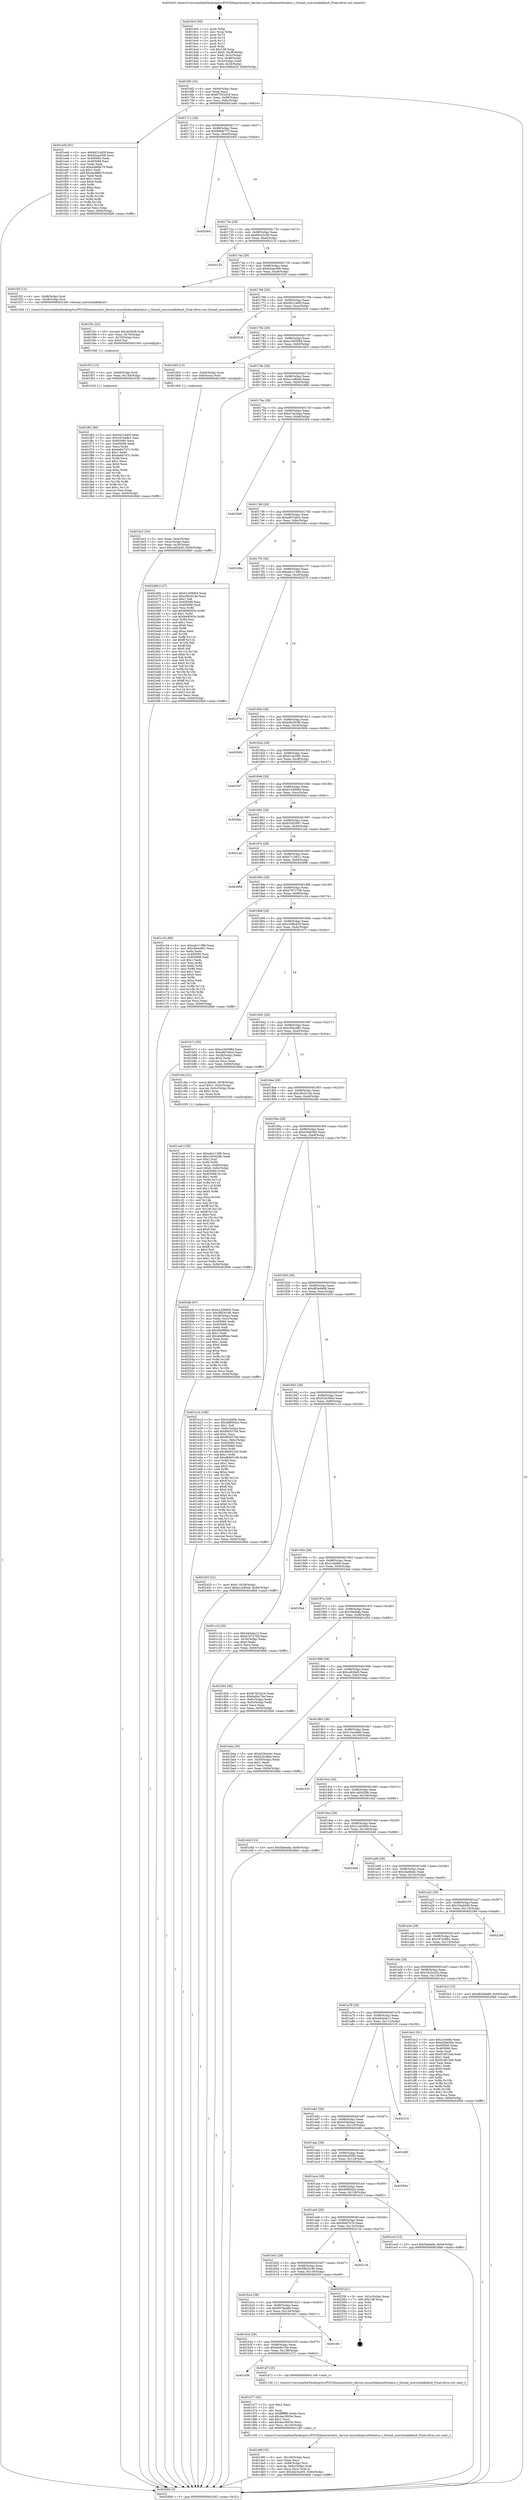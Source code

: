 digraph "0x4016c0" {
  label = "0x4016c0 (/mnt/c/Users/mathe/Desktop/tcc/POCII/binaries/extr_darwin-xnuosfmkarm64status.c_thread_userstackdefault_Final-ollvm.out::main(0))"
  labelloc = "t"
  node[shape=record]

  Entry [label="",width=0.3,height=0.3,shape=circle,fillcolor=black,style=filled]
  "0x4016f2" [label="{
     0x4016f2 [32]\l
     | [instrs]\l
     &nbsp;&nbsp;0x4016f2 \<+6\>: mov -0x94(%rbp),%eax\l
     &nbsp;&nbsp;0x4016f8 \<+2\>: mov %eax,%ecx\l
     &nbsp;&nbsp;0x4016fa \<+6\>: sub $0x87052d18,%ecx\l
     &nbsp;&nbsp;0x401700 \<+6\>: mov %eax,-0x98(%rbp)\l
     &nbsp;&nbsp;0x401706 \<+6\>: mov %ecx,-0x9c(%rbp)\l
     &nbsp;&nbsp;0x40170c \<+6\>: je 0000000000401ed4 \<main+0x814\>\l
  }"]
  "0x401ed4" [label="{
     0x401ed4 [91]\l
     | [instrs]\l
     &nbsp;&nbsp;0x401ed4 \<+5\>: mov $0x9421dd5f,%eax\l
     &nbsp;&nbsp;0x401ed9 \<+5\>: mov $0x92aac006,%ecx\l
     &nbsp;&nbsp;0x401ede \<+7\>: mov 0x405060,%edx\l
     &nbsp;&nbsp;0x401ee5 \<+7\>: mov 0x405068,%esi\l
     &nbsp;&nbsp;0x401eec \<+2\>: mov %edx,%edi\l
     &nbsp;&nbsp;0x401eee \<+6\>: sub $0xdcd88b79,%edi\l
     &nbsp;&nbsp;0x401ef4 \<+3\>: sub $0x1,%edi\l
     &nbsp;&nbsp;0x401ef7 \<+6\>: add $0xdcd88b79,%edi\l
     &nbsp;&nbsp;0x401efd \<+3\>: imul %edi,%edx\l
     &nbsp;&nbsp;0x401f00 \<+3\>: and $0x1,%edx\l
     &nbsp;&nbsp;0x401f03 \<+3\>: cmp $0x0,%edx\l
     &nbsp;&nbsp;0x401f06 \<+4\>: sete %r8b\l
     &nbsp;&nbsp;0x401f0a \<+3\>: cmp $0xa,%esi\l
     &nbsp;&nbsp;0x401f0d \<+4\>: setl %r9b\l
     &nbsp;&nbsp;0x401f11 \<+3\>: mov %r8b,%r10b\l
     &nbsp;&nbsp;0x401f14 \<+3\>: and %r9b,%r10b\l
     &nbsp;&nbsp;0x401f17 \<+3\>: xor %r9b,%r8b\l
     &nbsp;&nbsp;0x401f1a \<+3\>: or %r8b,%r10b\l
     &nbsp;&nbsp;0x401f1d \<+4\>: test $0x1,%r10b\l
     &nbsp;&nbsp;0x401f21 \<+3\>: cmovne %ecx,%eax\l
     &nbsp;&nbsp;0x401f24 \<+6\>: mov %eax,-0x94(%rbp)\l
     &nbsp;&nbsp;0x401f2a \<+5\>: jmp 00000000004026b6 \<main+0xff6\>\l
  }"]
  "0x401712" [label="{
     0x401712 [28]\l
     | [instrs]\l
     &nbsp;&nbsp;0x401712 \<+5\>: jmp 0000000000401717 \<main+0x57\>\l
     &nbsp;&nbsp;0x401717 \<+6\>: mov -0x98(%rbp),%eax\l
     &nbsp;&nbsp;0x40171d \<+5\>: sub $0x8d6fe773,%eax\l
     &nbsp;&nbsp;0x401722 \<+6\>: mov %eax,-0xa0(%rbp)\l
     &nbsp;&nbsp;0x401728 \<+6\>: je 0000000000402064 \<main+0x9a4\>\l
  }"]
  Exit [label="",width=0.3,height=0.3,shape=circle,fillcolor=black,style=filled,peripheries=2]
  "0x402064" [label="{
     0x402064\l
  }", style=dashed]
  "0x40172e" [label="{
     0x40172e [28]\l
     | [instrs]\l
     &nbsp;&nbsp;0x40172e \<+5\>: jmp 0000000000401733 \<main+0x73\>\l
     &nbsp;&nbsp;0x401733 \<+6\>: mov -0x98(%rbp),%eax\l
     &nbsp;&nbsp;0x401739 \<+5\>: sub $0x90ce3c5b,%eax\l
     &nbsp;&nbsp;0x40173e \<+6\>: mov %eax,-0xa4(%rbp)\l
     &nbsp;&nbsp;0x401744 \<+6\>: je 0000000000402125 \<main+0xa65\>\l
  }"]
  "0x401f62" [label="{
     0x401f62 [96]\l
     | [instrs]\l
     &nbsp;&nbsp;0x401f62 \<+5\>: mov $0x9421dd5f,%eax\l
     &nbsp;&nbsp;0x401f67 \<+5\>: mov $0x347a48b1,%esi\l
     &nbsp;&nbsp;0x401f6c \<+7\>: mov 0x405060,%ecx\l
     &nbsp;&nbsp;0x401f73 \<+7\>: mov 0x405068,%edx\l
     &nbsp;&nbsp;0x401f7a \<+3\>: mov %ecx,%r8d\l
     &nbsp;&nbsp;0x401f7d \<+7\>: sub $0xde6b7d7c,%r8d\l
     &nbsp;&nbsp;0x401f84 \<+4\>: sub $0x1,%r8d\l
     &nbsp;&nbsp;0x401f88 \<+7\>: add $0xde6b7d7c,%r8d\l
     &nbsp;&nbsp;0x401f8f \<+4\>: imul %r8d,%ecx\l
     &nbsp;&nbsp;0x401f93 \<+3\>: and $0x1,%ecx\l
     &nbsp;&nbsp;0x401f96 \<+3\>: cmp $0x0,%ecx\l
     &nbsp;&nbsp;0x401f99 \<+4\>: sete %r9b\l
     &nbsp;&nbsp;0x401f9d \<+3\>: cmp $0xa,%edx\l
     &nbsp;&nbsp;0x401fa0 \<+4\>: setl %r10b\l
     &nbsp;&nbsp;0x401fa4 \<+3\>: mov %r9b,%r11b\l
     &nbsp;&nbsp;0x401fa7 \<+3\>: and %r10b,%r11b\l
     &nbsp;&nbsp;0x401faa \<+3\>: xor %r10b,%r9b\l
     &nbsp;&nbsp;0x401fad \<+3\>: or %r9b,%r11b\l
     &nbsp;&nbsp;0x401fb0 \<+4\>: test $0x1,%r11b\l
     &nbsp;&nbsp;0x401fb4 \<+3\>: cmovne %esi,%eax\l
     &nbsp;&nbsp;0x401fb7 \<+6\>: mov %eax,-0x94(%rbp)\l
     &nbsp;&nbsp;0x401fbd \<+5\>: jmp 00000000004026b6 \<main+0xff6\>\l
  }"]
  "0x402125" [label="{
     0x402125\l
  }", style=dashed]
  "0x40174a" [label="{
     0x40174a [28]\l
     | [instrs]\l
     &nbsp;&nbsp;0x40174a \<+5\>: jmp 000000000040174f \<main+0x8f\>\l
     &nbsp;&nbsp;0x40174f \<+6\>: mov -0x98(%rbp),%eax\l
     &nbsp;&nbsp;0x401755 \<+5\>: sub $0x92aac006,%eax\l
     &nbsp;&nbsp;0x40175a \<+6\>: mov %eax,-0xa8(%rbp)\l
     &nbsp;&nbsp;0x401760 \<+6\>: je 0000000000401f2f \<main+0x86f\>\l
  }"]
  "0x401f53" [label="{
     0x401f53 [15]\l
     | [instrs]\l
     &nbsp;&nbsp;0x401f53 \<+4\>: mov -0x68(%rbp),%rdi\l
     &nbsp;&nbsp;0x401f57 \<+6\>: mov %eax,-0x144(%rbp)\l
     &nbsp;&nbsp;0x401f5d \<+5\>: call 0000000000401030 \<free@plt\>\l
     | [calls]\l
     &nbsp;&nbsp;0x401030 \{1\} (unknown)\l
  }"]
  "0x401f2f" [label="{
     0x401f2f [13]\l
     | [instrs]\l
     &nbsp;&nbsp;0x401f2f \<+4\>: mov -0x68(%rbp),%rdi\l
     &nbsp;&nbsp;0x401f33 \<+4\>: mov -0x58(%rbp),%rsi\l
     &nbsp;&nbsp;0x401f37 \<+5\>: call 00000000004015e0 \<thread_userstackdefault\>\l
     | [calls]\l
     &nbsp;&nbsp;0x4015e0 \{1\} (/mnt/c/Users/mathe/Desktop/tcc/POCII/binaries/extr_darwin-xnuosfmkarm64status.c_thread_userstackdefault_Final-ollvm.out::thread_userstackdefault)\l
  }"]
  "0x401766" [label="{
     0x401766 [28]\l
     | [instrs]\l
     &nbsp;&nbsp;0x401766 \<+5\>: jmp 000000000040176b \<main+0xab\>\l
     &nbsp;&nbsp;0x40176b \<+6\>: mov -0x98(%rbp),%eax\l
     &nbsp;&nbsp;0x401771 \<+5\>: sub $0x9421dd5f,%eax\l
     &nbsp;&nbsp;0x401776 \<+6\>: mov %eax,-0xac(%rbp)\l
     &nbsp;&nbsp;0x40177c \<+6\>: je 00000000004025c9 \<main+0xf09\>\l
  }"]
  "0x401f3c" [label="{
     0x401f3c [23]\l
     | [instrs]\l
     &nbsp;&nbsp;0x401f3c \<+10\>: movabs $0x4030d6,%rdi\l
     &nbsp;&nbsp;0x401f46 \<+3\>: mov %eax,-0x70(%rbp)\l
     &nbsp;&nbsp;0x401f49 \<+3\>: mov -0x70(%rbp),%esi\l
     &nbsp;&nbsp;0x401f4c \<+2\>: mov $0x0,%al\l
     &nbsp;&nbsp;0x401f4e \<+5\>: call 0000000000401040 \<printf@plt\>\l
     | [calls]\l
     &nbsp;&nbsp;0x401040 \{1\} (unknown)\l
  }"]
  "0x4025c9" [label="{
     0x4025c9\l
  }", style=dashed]
  "0x401782" [label="{
     0x401782 [28]\l
     | [instrs]\l
     &nbsp;&nbsp;0x401782 \<+5\>: jmp 0000000000401787 \<main+0xc7\>\l
     &nbsp;&nbsp;0x401787 \<+6\>: mov -0x98(%rbp),%eax\l
     &nbsp;&nbsp;0x40178d \<+5\>: sub $0xa1b6598d,%eax\l
     &nbsp;&nbsp;0x401792 \<+6\>: mov %eax,-0xb0(%rbp)\l
     &nbsp;&nbsp;0x401798 \<+6\>: je 0000000000401bb5 \<main+0x4f5\>\l
  }"]
  "0x401d9f" [label="{
     0x401d9f [35]\l
     | [instrs]\l
     &nbsp;&nbsp;0x401d9f \<+6\>: mov -0x140(%rbp),%ecx\l
     &nbsp;&nbsp;0x401da5 \<+3\>: imul %eax,%ecx\l
     &nbsp;&nbsp;0x401da8 \<+4\>: mov -0x68(%rbp),%rsi\l
     &nbsp;&nbsp;0x401dac \<+4\>: movslq -0x6c(%rbp),%rdi\l
     &nbsp;&nbsp;0x401db0 \<+3\>: mov %ecx,(%rsi,%rdi,4)\l
     &nbsp;&nbsp;0x401db3 \<+10\>: movl $0x3d23e293,-0x94(%rbp)\l
     &nbsp;&nbsp;0x401dbd \<+5\>: jmp 00000000004026b6 \<main+0xff6\>\l
  }"]
  "0x401bb5" [label="{
     0x401bb5 [13]\l
     | [instrs]\l
     &nbsp;&nbsp;0x401bb5 \<+4\>: mov -0x48(%rbp),%rax\l
     &nbsp;&nbsp;0x401bb9 \<+4\>: mov 0x8(%rax),%rdi\l
     &nbsp;&nbsp;0x401bbd \<+5\>: call 0000000000401060 \<atoi@plt\>\l
     | [calls]\l
     &nbsp;&nbsp;0x401060 \{1\} (unknown)\l
  }"]
  "0x40179e" [label="{
     0x40179e [28]\l
     | [instrs]\l
     &nbsp;&nbsp;0x40179e \<+5\>: jmp 00000000004017a3 \<main+0xe3\>\l
     &nbsp;&nbsp;0x4017a3 \<+6\>: mov -0x98(%rbp),%eax\l
     &nbsp;&nbsp;0x4017a9 \<+5\>: sub $0xa1ce80a0,%eax\l
     &nbsp;&nbsp;0x4017ae \<+6\>: mov %eax,-0xb4(%rbp)\l
     &nbsp;&nbsp;0x4017b4 \<+6\>: je 000000000040246b \<main+0xdab\>\l
  }"]
  "0x401d77" [label="{
     0x401d77 [40]\l
     | [instrs]\l
     &nbsp;&nbsp;0x401d77 \<+5\>: mov $0x2,%ecx\l
     &nbsp;&nbsp;0x401d7c \<+1\>: cltd\l
     &nbsp;&nbsp;0x401d7d \<+2\>: idiv %ecx\l
     &nbsp;&nbsp;0x401d7f \<+6\>: imul $0xfffffffe,%edx,%ecx\l
     &nbsp;&nbsp;0x401d85 \<+6\>: sub $0x4ac3603e,%ecx\l
     &nbsp;&nbsp;0x401d8b \<+3\>: add $0x1,%ecx\l
     &nbsp;&nbsp;0x401d8e \<+6\>: add $0x4ac3603e,%ecx\l
     &nbsp;&nbsp;0x401d94 \<+6\>: mov %ecx,-0x140(%rbp)\l
     &nbsp;&nbsp;0x401d9a \<+5\>: call 0000000000401160 \<next_i\>\l
     | [calls]\l
     &nbsp;&nbsp;0x401160 \{1\} (/mnt/c/Users/mathe/Desktop/tcc/POCII/binaries/extr_darwin-xnuosfmkarm64status.c_thread_userstackdefault_Final-ollvm.out::next_i)\l
  }"]
  "0x40246b" [label="{
     0x40246b [147]\l
     | [instrs]\l
     &nbsp;&nbsp;0x40246b \<+5\>: mov $0xb1439d04,%eax\l
     &nbsp;&nbsp;0x402470 \<+5\>: mov $0xc9b241de,%ecx\l
     &nbsp;&nbsp;0x402475 \<+2\>: mov $0x1,%dl\l
     &nbsp;&nbsp;0x402477 \<+7\>: mov 0x405060,%esi\l
     &nbsp;&nbsp;0x40247e \<+7\>: mov 0x405068,%edi\l
     &nbsp;&nbsp;0x402485 \<+3\>: mov %esi,%r8d\l
     &nbsp;&nbsp;0x402488 \<+7\>: add $0xfe68563e,%r8d\l
     &nbsp;&nbsp;0x40248f \<+4\>: sub $0x1,%r8d\l
     &nbsp;&nbsp;0x402493 \<+7\>: sub $0xfe68563e,%r8d\l
     &nbsp;&nbsp;0x40249a \<+4\>: imul %r8d,%esi\l
     &nbsp;&nbsp;0x40249e \<+3\>: and $0x1,%esi\l
     &nbsp;&nbsp;0x4024a1 \<+3\>: cmp $0x0,%esi\l
     &nbsp;&nbsp;0x4024a4 \<+4\>: sete %r9b\l
     &nbsp;&nbsp;0x4024a8 \<+3\>: cmp $0xa,%edi\l
     &nbsp;&nbsp;0x4024ab \<+4\>: setl %r10b\l
     &nbsp;&nbsp;0x4024af \<+3\>: mov %r9b,%r11b\l
     &nbsp;&nbsp;0x4024b2 \<+4\>: xor $0xff,%r11b\l
     &nbsp;&nbsp;0x4024b6 \<+3\>: mov %r10b,%bl\l
     &nbsp;&nbsp;0x4024b9 \<+3\>: xor $0xff,%bl\l
     &nbsp;&nbsp;0x4024bc \<+3\>: xor $0x0,%dl\l
     &nbsp;&nbsp;0x4024bf \<+3\>: mov %r11b,%r14b\l
     &nbsp;&nbsp;0x4024c2 \<+4\>: and $0x0,%r14b\l
     &nbsp;&nbsp;0x4024c6 \<+3\>: and %dl,%r9b\l
     &nbsp;&nbsp;0x4024c9 \<+3\>: mov %bl,%r15b\l
     &nbsp;&nbsp;0x4024cc \<+4\>: and $0x0,%r15b\l
     &nbsp;&nbsp;0x4024d0 \<+3\>: and %dl,%r10b\l
     &nbsp;&nbsp;0x4024d3 \<+3\>: or %r9b,%r14b\l
     &nbsp;&nbsp;0x4024d6 \<+3\>: or %r10b,%r15b\l
     &nbsp;&nbsp;0x4024d9 \<+3\>: xor %r15b,%r14b\l
     &nbsp;&nbsp;0x4024dc \<+3\>: or %bl,%r11b\l
     &nbsp;&nbsp;0x4024df \<+4\>: xor $0xff,%r11b\l
     &nbsp;&nbsp;0x4024e3 \<+3\>: or $0x0,%dl\l
     &nbsp;&nbsp;0x4024e6 \<+3\>: and %dl,%r11b\l
     &nbsp;&nbsp;0x4024e9 \<+3\>: or %r11b,%r14b\l
     &nbsp;&nbsp;0x4024ec \<+4\>: test $0x1,%r14b\l
     &nbsp;&nbsp;0x4024f0 \<+3\>: cmovne %ecx,%eax\l
     &nbsp;&nbsp;0x4024f3 \<+6\>: mov %eax,-0x94(%rbp)\l
     &nbsp;&nbsp;0x4024f9 \<+5\>: jmp 00000000004026b6 \<main+0xff6\>\l
  }"]
  "0x4017ba" [label="{
     0x4017ba [28]\l
     | [instrs]\l
     &nbsp;&nbsp;0x4017ba \<+5\>: jmp 00000000004017bf \<main+0xff\>\l
     &nbsp;&nbsp;0x4017bf \<+6\>: mov -0x98(%rbp),%eax\l
     &nbsp;&nbsp;0x4017c5 \<+5\>: sub $0xa7cb34ae,%eax\l
     &nbsp;&nbsp;0x4017ca \<+6\>: mov %eax,-0xb8(%rbp)\l
     &nbsp;&nbsp;0x4017d0 \<+6\>: je 00000000004023b8 \<main+0xcf8\>\l
  }"]
  "0x401b56" [label="{
     0x401b56\l
  }", style=dashed]
  "0x4023b8" [label="{
     0x4023b8\l
  }", style=dashed]
  "0x4017d6" [label="{
     0x4017d6 [28]\l
     | [instrs]\l
     &nbsp;&nbsp;0x4017d6 \<+5\>: jmp 00000000004017db \<main+0x11b\>\l
     &nbsp;&nbsp;0x4017db \<+6\>: mov -0x98(%rbp),%eax\l
     &nbsp;&nbsp;0x4017e1 \<+5\>: sub $0xa8d7ddc4,%eax\l
     &nbsp;&nbsp;0x4017e6 \<+6\>: mov %eax,-0xbc(%rbp)\l
     &nbsp;&nbsp;0x4017ec \<+6\>: je 0000000000401b9a \<main+0x4da\>\l
  }"]
  "0x401d72" [label="{
     0x401d72 [5]\l
     | [instrs]\l
     &nbsp;&nbsp;0x401d72 \<+5\>: call 0000000000401160 \<next_i\>\l
     | [calls]\l
     &nbsp;&nbsp;0x401160 \{1\} (/mnt/c/Users/mathe/Desktop/tcc/POCII/binaries/extr_darwin-xnuosfmkarm64status.c_thread_userstackdefault_Final-ollvm.out::next_i)\l
  }"]
  "0x401b9a" [label="{
     0x401b9a\l
  }", style=dashed]
  "0x4017f2" [label="{
     0x4017f2 [28]\l
     | [instrs]\l
     &nbsp;&nbsp;0x4017f2 \<+5\>: jmp 00000000004017f7 \<main+0x137\>\l
     &nbsp;&nbsp;0x4017f7 \<+6\>: mov -0x98(%rbp),%eax\l
     &nbsp;&nbsp;0x4017fd \<+5\>: sub $0xadc11386,%eax\l
     &nbsp;&nbsp;0x401802 \<+6\>: mov %eax,-0xc0(%rbp)\l
     &nbsp;&nbsp;0x401808 \<+6\>: je 0000000000402574 \<main+0xeb4\>\l
  }"]
  "0x401b3a" [label="{
     0x401b3a [28]\l
     | [instrs]\l
     &nbsp;&nbsp;0x401b3a \<+5\>: jmp 0000000000401b3f \<main+0x47f\>\l
     &nbsp;&nbsp;0x401b3f \<+6\>: mov -0x98(%rbp),%eax\l
     &nbsp;&nbsp;0x401b45 \<+5\>: sub $0x6a0bc7de,%eax\l
     &nbsp;&nbsp;0x401b4a \<+6\>: mov %eax,-0x138(%rbp)\l
     &nbsp;&nbsp;0x401b50 \<+6\>: je 0000000000401d72 \<main+0x6b2\>\l
  }"]
  "0x402574" [label="{
     0x402574\l
  }", style=dashed]
  "0x40180e" [label="{
     0x40180e [28]\l
     | [instrs]\l
     &nbsp;&nbsp;0x40180e \<+5\>: jmp 0000000000401813 \<main+0x153\>\l
     &nbsp;&nbsp;0x401813 \<+6\>: mov -0x98(%rbp),%eax\l
     &nbsp;&nbsp;0x401819 \<+5\>: sub $0xb0b283f9,%eax\l
     &nbsp;&nbsp;0x40181e \<+6\>: mov %eax,-0xc4(%rbp)\l
     &nbsp;&nbsp;0x401824 \<+6\>: je 000000000040260b \<main+0xf4b\>\l
  }"]
  "0x401fd1" [label="{
     0x401fd1\l
  }", style=dashed]
  "0x40260b" [label="{
     0x40260b\l
  }", style=dashed]
  "0x40182a" [label="{
     0x40182a [28]\l
     | [instrs]\l
     &nbsp;&nbsp;0x40182a \<+5\>: jmp 000000000040182f \<main+0x16f\>\l
     &nbsp;&nbsp;0x40182f \<+6\>: mov -0x98(%rbp),%eax\l
     &nbsp;&nbsp;0x401835 \<+5\>: sub $0xb13e59fc,%eax\l
     &nbsp;&nbsp;0x40183a \<+6\>: mov %eax,-0xc8(%rbp)\l
     &nbsp;&nbsp;0x401840 \<+6\>: je 0000000000402307 \<main+0xc47\>\l
  }"]
  "0x401b1e" [label="{
     0x401b1e [28]\l
     | [instrs]\l
     &nbsp;&nbsp;0x401b1e \<+5\>: jmp 0000000000401b23 \<main+0x463\>\l
     &nbsp;&nbsp;0x401b23 \<+6\>: mov -0x98(%rbp),%eax\l
     &nbsp;&nbsp;0x401b29 \<+5\>: sub $0x6976ea86,%eax\l
     &nbsp;&nbsp;0x401b2e \<+6\>: mov %eax,-0x134(%rbp)\l
     &nbsp;&nbsp;0x401b34 \<+6\>: je 0000000000401fd1 \<main+0x911\>\l
  }"]
  "0x402307" [label="{
     0x402307\l
  }", style=dashed]
  "0x401846" [label="{
     0x401846 [28]\l
     | [instrs]\l
     &nbsp;&nbsp;0x401846 \<+5\>: jmp 000000000040184b \<main+0x18b\>\l
     &nbsp;&nbsp;0x40184b \<+6\>: mov -0x98(%rbp),%eax\l
     &nbsp;&nbsp;0x401851 \<+5\>: sub $0xb1439d04,%eax\l
     &nbsp;&nbsp;0x401856 \<+6\>: mov %eax,-0xcc(%rbp)\l
     &nbsp;&nbsp;0x40185c \<+6\>: je 00000000004026ac \<main+0xfec\>\l
  }"]
  "0x40255f" [label="{
     0x40255f [21]\l
     | [instrs]\l
     &nbsp;&nbsp;0x40255f \<+3\>: mov -0x2c(%rbp),%eax\l
     &nbsp;&nbsp;0x402562 \<+7\>: add $0x138,%rsp\l
     &nbsp;&nbsp;0x402569 \<+1\>: pop %rbx\l
     &nbsp;&nbsp;0x40256a \<+2\>: pop %r12\l
     &nbsp;&nbsp;0x40256c \<+2\>: pop %r13\l
     &nbsp;&nbsp;0x40256e \<+2\>: pop %r14\l
     &nbsp;&nbsp;0x402570 \<+2\>: pop %r15\l
     &nbsp;&nbsp;0x402572 \<+1\>: pop %rbp\l
     &nbsp;&nbsp;0x402573 \<+1\>: ret\l
  }"]
  "0x4026ac" [label="{
     0x4026ac\l
  }", style=dashed]
  "0x401862" [label="{
     0x401862 [28]\l
     | [instrs]\l
     &nbsp;&nbsp;0x401862 \<+5\>: jmp 0000000000401867 \<main+0x1a7\>\l
     &nbsp;&nbsp;0x401867 \<+6\>: mov -0x98(%rbp),%eax\l
     &nbsp;&nbsp;0x40186d \<+5\>: sub $0xb3582997,%eax\l
     &nbsp;&nbsp;0x401872 \<+6\>: mov %eax,-0xd0(%rbp)\l
     &nbsp;&nbsp;0x401878 \<+6\>: je 00000000004021ab \<main+0xaeb\>\l
  }"]
  "0x401b02" [label="{
     0x401b02 [28]\l
     | [instrs]\l
     &nbsp;&nbsp;0x401b02 \<+5\>: jmp 0000000000401b07 \<main+0x447\>\l
     &nbsp;&nbsp;0x401b07 \<+6\>: mov -0x98(%rbp),%eax\l
     &nbsp;&nbsp;0x401b0d \<+5\>: sub $0x5f826196,%eax\l
     &nbsp;&nbsp;0x401b12 \<+6\>: mov %eax,-0x130(%rbp)\l
     &nbsp;&nbsp;0x401b18 \<+6\>: je 000000000040255f \<main+0xe9f\>\l
  }"]
  "0x4021ab" [label="{
     0x4021ab\l
  }", style=dashed]
  "0x40187e" [label="{
     0x40187e [28]\l
     | [instrs]\l
     &nbsp;&nbsp;0x40187e \<+5\>: jmp 0000000000401883 \<main+0x1c3\>\l
     &nbsp;&nbsp;0x401883 \<+6\>: mov -0x98(%rbp),%eax\l
     &nbsp;&nbsp;0x401889 \<+5\>: sub $0xb711bb21,%eax\l
     &nbsp;&nbsp;0x40188e \<+6\>: mov %eax,-0xd4(%rbp)\l
     &nbsp;&nbsp;0x401894 \<+6\>: je 0000000000402698 \<main+0xfd8\>\l
  }"]
  "0x402134" [label="{
     0x402134\l
  }", style=dashed]
  "0x402698" [label="{
     0x402698\l
  }", style=dashed]
  "0x40189a" [label="{
     0x40189a [28]\l
     | [instrs]\l
     &nbsp;&nbsp;0x40189a \<+5\>: jmp 000000000040189f \<main+0x1df\>\l
     &nbsp;&nbsp;0x40189f \<+6\>: mov -0x98(%rbp),%eax\l
     &nbsp;&nbsp;0x4018a5 \<+5\>: sub $0xb7672708,%eax\l
     &nbsp;&nbsp;0x4018aa \<+6\>: mov %eax,-0xd8(%rbp)\l
     &nbsp;&nbsp;0x4018b0 \<+6\>: je 0000000000401c34 \<main+0x574\>\l
  }"]
  "0x401ae6" [label="{
     0x401ae6 [28]\l
     | [instrs]\l
     &nbsp;&nbsp;0x401ae6 \<+5\>: jmp 0000000000401aeb \<main+0x42b\>\l
     &nbsp;&nbsp;0x401aeb \<+6\>: mov -0x98(%rbp),%eax\l
     &nbsp;&nbsp;0x401af1 \<+5\>: sub $0x5b8f7e7b,%eax\l
     &nbsp;&nbsp;0x401af6 \<+6\>: mov %eax,-0x12c(%rbp)\l
     &nbsp;&nbsp;0x401afc \<+6\>: je 0000000000402134 \<main+0xa74\>\l
  }"]
  "0x401c34" [label="{
     0x401c34 [86]\l
     | [instrs]\l
     &nbsp;&nbsp;0x401c34 \<+5\>: mov $0xadc11386,%eax\l
     &nbsp;&nbsp;0x401c39 \<+5\>: mov $0xc60ec681,%ecx\l
     &nbsp;&nbsp;0x401c3e \<+2\>: xor %edx,%edx\l
     &nbsp;&nbsp;0x401c40 \<+7\>: mov 0x405060,%esi\l
     &nbsp;&nbsp;0x401c47 \<+7\>: mov 0x405068,%edi\l
     &nbsp;&nbsp;0x401c4e \<+3\>: sub $0x1,%edx\l
     &nbsp;&nbsp;0x401c51 \<+3\>: mov %esi,%r8d\l
     &nbsp;&nbsp;0x401c54 \<+3\>: add %edx,%r8d\l
     &nbsp;&nbsp;0x401c57 \<+4\>: imul %r8d,%esi\l
     &nbsp;&nbsp;0x401c5b \<+3\>: and $0x1,%esi\l
     &nbsp;&nbsp;0x401c5e \<+3\>: cmp $0x0,%esi\l
     &nbsp;&nbsp;0x401c61 \<+4\>: sete %r9b\l
     &nbsp;&nbsp;0x401c65 \<+3\>: cmp $0xa,%edi\l
     &nbsp;&nbsp;0x401c68 \<+4\>: setl %r10b\l
     &nbsp;&nbsp;0x401c6c \<+3\>: mov %r9b,%r11b\l
     &nbsp;&nbsp;0x401c6f \<+3\>: and %r10b,%r11b\l
     &nbsp;&nbsp;0x401c72 \<+3\>: xor %r10b,%r9b\l
     &nbsp;&nbsp;0x401c75 \<+3\>: or %r9b,%r11b\l
     &nbsp;&nbsp;0x401c78 \<+4\>: test $0x1,%r11b\l
     &nbsp;&nbsp;0x401c7c \<+3\>: cmovne %ecx,%eax\l
     &nbsp;&nbsp;0x401c7f \<+6\>: mov %eax,-0x94(%rbp)\l
     &nbsp;&nbsp;0x401c85 \<+5\>: jmp 00000000004026b6 \<main+0xff6\>\l
  }"]
  "0x4018b6" [label="{
     0x4018b6 [28]\l
     | [instrs]\l
     &nbsp;&nbsp;0x4018b6 \<+5\>: jmp 00000000004018bb \<main+0x1fb\>\l
     &nbsp;&nbsp;0x4018bb \<+6\>: mov -0x98(%rbp),%eax\l
     &nbsp;&nbsp;0x4018c1 \<+5\>: sub $0xc3d8b429,%eax\l
     &nbsp;&nbsp;0x4018c6 \<+6\>: mov %eax,-0xdc(%rbp)\l
     &nbsp;&nbsp;0x4018cc \<+6\>: je 0000000000401b7c \<main+0x4bc\>\l
  }"]
  "0x401ec5" [label="{
     0x401ec5 [15]\l
     | [instrs]\l
     &nbsp;&nbsp;0x401ec5 \<+10\>: movl $0x5be4afa,-0x94(%rbp)\l
     &nbsp;&nbsp;0x401ecf \<+5\>: jmp 00000000004026b6 \<main+0xff6\>\l
  }"]
  "0x401b7c" [label="{
     0x401b7c [30]\l
     | [instrs]\l
     &nbsp;&nbsp;0x401b7c \<+5\>: mov $0xa1b6598d,%eax\l
     &nbsp;&nbsp;0x401b81 \<+5\>: mov $0xa8d7ddc4,%ecx\l
     &nbsp;&nbsp;0x401b86 \<+3\>: mov -0x34(%rbp),%edx\l
     &nbsp;&nbsp;0x401b89 \<+3\>: cmp $0x2,%edx\l
     &nbsp;&nbsp;0x401b8c \<+3\>: cmovne %ecx,%eax\l
     &nbsp;&nbsp;0x401b8f \<+6\>: mov %eax,-0x94(%rbp)\l
     &nbsp;&nbsp;0x401b95 \<+5\>: jmp 00000000004026b6 \<main+0xff6\>\l
  }"]
  "0x4018d2" [label="{
     0x4018d2 [28]\l
     | [instrs]\l
     &nbsp;&nbsp;0x4018d2 \<+5\>: jmp 00000000004018d7 \<main+0x217\>\l
     &nbsp;&nbsp;0x4018d7 \<+6\>: mov -0x98(%rbp),%eax\l
     &nbsp;&nbsp;0x4018dd \<+5\>: sub $0xc60ec681,%eax\l
     &nbsp;&nbsp;0x4018e2 \<+6\>: mov %eax,-0xe0(%rbp)\l
     &nbsp;&nbsp;0x4018e8 \<+6\>: je 0000000000401c8a \<main+0x5ca\>\l
  }"]
  "0x4026b6" [label="{
     0x4026b6 [5]\l
     | [instrs]\l
     &nbsp;&nbsp;0x4026b6 \<+5\>: jmp 00000000004016f2 \<main+0x32\>\l
  }"]
  "0x4016c0" [label="{
     0x4016c0 [50]\l
     | [instrs]\l
     &nbsp;&nbsp;0x4016c0 \<+1\>: push %rbp\l
     &nbsp;&nbsp;0x4016c1 \<+3\>: mov %rsp,%rbp\l
     &nbsp;&nbsp;0x4016c4 \<+2\>: push %r15\l
     &nbsp;&nbsp;0x4016c6 \<+2\>: push %r14\l
     &nbsp;&nbsp;0x4016c8 \<+2\>: push %r13\l
     &nbsp;&nbsp;0x4016ca \<+2\>: push %r12\l
     &nbsp;&nbsp;0x4016cc \<+1\>: push %rbx\l
     &nbsp;&nbsp;0x4016cd \<+7\>: sub $0x138,%rsp\l
     &nbsp;&nbsp;0x4016d4 \<+7\>: movl $0x0,-0x38(%rbp)\l
     &nbsp;&nbsp;0x4016db \<+3\>: mov %edi,-0x3c(%rbp)\l
     &nbsp;&nbsp;0x4016de \<+4\>: mov %rsi,-0x48(%rbp)\l
     &nbsp;&nbsp;0x4016e2 \<+3\>: mov -0x3c(%rbp),%edi\l
     &nbsp;&nbsp;0x4016e5 \<+3\>: mov %edi,-0x34(%rbp)\l
     &nbsp;&nbsp;0x4016e8 \<+10\>: movl $0xc3d8b429,-0x94(%rbp)\l
  }"]
  "0x401bc2" [label="{
     0x401bc2 [24]\l
     | [instrs]\l
     &nbsp;&nbsp;0x401bc2 \<+3\>: mov %eax,-0x4c(%rbp)\l
     &nbsp;&nbsp;0x401bc5 \<+3\>: mov -0x4c(%rbp),%eax\l
     &nbsp;&nbsp;0x401bc8 \<+3\>: mov %eax,-0x30(%rbp)\l
     &nbsp;&nbsp;0x401bcb \<+10\>: movl $0xca92bd5,-0x94(%rbp)\l
     &nbsp;&nbsp;0x401bd5 \<+5\>: jmp 00000000004026b6 \<main+0xff6\>\l
  }"]
  "0x401aca" [label="{
     0x401aca [28]\l
     | [instrs]\l
     &nbsp;&nbsp;0x401aca \<+5\>: jmp 0000000000401acf \<main+0x40f\>\l
     &nbsp;&nbsp;0x401acf \<+6\>: mov -0x98(%rbp),%eax\l
     &nbsp;&nbsp;0x401ad5 \<+5\>: sub $0x4df0642e,%eax\l
     &nbsp;&nbsp;0x401ada \<+6\>: mov %eax,-0x128(%rbp)\l
     &nbsp;&nbsp;0x401ae0 \<+6\>: je 0000000000401ec5 \<main+0x805\>\l
  }"]
  "0x401c8a" [label="{
     0x401c8a [31]\l
     | [instrs]\l
     &nbsp;&nbsp;0x401c8a \<+8\>: movq $0x64,-0x58(%rbp)\l
     &nbsp;&nbsp;0x401c92 \<+7\>: movl $0x1,-0x5c(%rbp)\l
     &nbsp;&nbsp;0x401c99 \<+4\>: movslq -0x5c(%rbp),%rax\l
     &nbsp;&nbsp;0x401c9d \<+4\>: shl $0x2,%rax\l
     &nbsp;&nbsp;0x401ca1 \<+3\>: mov %rax,%rdi\l
     &nbsp;&nbsp;0x401ca4 \<+5\>: call 0000000000401050 \<malloc@plt\>\l
     | [calls]\l
     &nbsp;&nbsp;0x401050 \{1\} (unknown)\l
  }"]
  "0x4018ee" [label="{
     0x4018ee [28]\l
     | [instrs]\l
     &nbsp;&nbsp;0x4018ee \<+5\>: jmp 00000000004018f3 \<main+0x233\>\l
     &nbsp;&nbsp;0x4018f3 \<+6\>: mov -0x98(%rbp),%eax\l
     &nbsp;&nbsp;0x4018f9 \<+5\>: sub $0xc9b241de,%eax\l
     &nbsp;&nbsp;0x4018fe \<+6\>: mov %eax,-0xe4(%rbp)\l
     &nbsp;&nbsp;0x401904 \<+6\>: je 00000000004024fe \<main+0xe3e\>\l
  }"]
  "0x40264a" [label="{
     0x40264a\l
  }", style=dashed]
  "0x4024fe" [label="{
     0x4024fe [97]\l
     | [instrs]\l
     &nbsp;&nbsp;0x4024fe \<+5\>: mov $0xb1439d04,%eax\l
     &nbsp;&nbsp;0x402503 \<+5\>: mov $0x5f826196,%ecx\l
     &nbsp;&nbsp;0x402508 \<+3\>: mov -0x38(%rbp),%edx\l
     &nbsp;&nbsp;0x40250b \<+3\>: mov %edx,-0x2c(%rbp)\l
     &nbsp;&nbsp;0x40250e \<+7\>: mov 0x405060,%edx\l
     &nbsp;&nbsp;0x402515 \<+7\>: mov 0x405068,%esi\l
     &nbsp;&nbsp;0x40251c \<+2\>: mov %edx,%edi\l
     &nbsp;&nbsp;0x40251e \<+6\>: sub $0x46a9fbbe,%edi\l
     &nbsp;&nbsp;0x402524 \<+3\>: sub $0x1,%edi\l
     &nbsp;&nbsp;0x402527 \<+6\>: add $0x46a9fbbe,%edi\l
     &nbsp;&nbsp;0x40252d \<+3\>: imul %edi,%edx\l
     &nbsp;&nbsp;0x402530 \<+3\>: and $0x1,%edx\l
     &nbsp;&nbsp;0x402533 \<+3\>: cmp $0x0,%edx\l
     &nbsp;&nbsp;0x402536 \<+4\>: sete %r8b\l
     &nbsp;&nbsp;0x40253a \<+3\>: cmp $0xa,%esi\l
     &nbsp;&nbsp;0x40253d \<+4\>: setl %r9b\l
     &nbsp;&nbsp;0x402541 \<+3\>: mov %r8b,%r10b\l
     &nbsp;&nbsp;0x402544 \<+3\>: and %r9b,%r10b\l
     &nbsp;&nbsp;0x402547 \<+3\>: xor %r9b,%r8b\l
     &nbsp;&nbsp;0x40254a \<+3\>: or %r8b,%r10b\l
     &nbsp;&nbsp;0x40254d \<+4\>: test $0x1,%r10b\l
     &nbsp;&nbsp;0x402551 \<+3\>: cmovne %ecx,%eax\l
     &nbsp;&nbsp;0x402554 \<+6\>: mov %eax,-0x94(%rbp)\l
     &nbsp;&nbsp;0x40255a \<+5\>: jmp 00000000004026b6 \<main+0xff6\>\l
  }"]
  "0x40190a" [label="{
     0x40190a [28]\l
     | [instrs]\l
     &nbsp;&nbsp;0x40190a \<+5\>: jmp 000000000040190f \<main+0x24f\>\l
     &nbsp;&nbsp;0x40190f \<+6\>: mov -0x98(%rbp),%eax\l
     &nbsp;&nbsp;0x401915 \<+5\>: sub $0xd2fa63bb,%eax\l
     &nbsp;&nbsp;0x40191a \<+6\>: mov %eax,-0xe8(%rbp)\l
     &nbsp;&nbsp;0x401920 \<+6\>: je 0000000000401e1d \<main+0x75d\>\l
  }"]
  "0x401aae" [label="{
     0x401aae [28]\l
     | [instrs]\l
     &nbsp;&nbsp;0x401aae \<+5\>: jmp 0000000000401ab3 \<main+0x3f3\>\l
     &nbsp;&nbsp;0x401ab3 \<+6\>: mov -0x98(%rbp),%eax\l
     &nbsp;&nbsp;0x401ab9 \<+5\>: sub $0x46a2f30b,%eax\l
     &nbsp;&nbsp;0x401abe \<+6\>: mov %eax,-0x124(%rbp)\l
     &nbsp;&nbsp;0x401ac4 \<+6\>: je 000000000040264a \<main+0xf8a\>\l
  }"]
  "0x401e1d" [label="{
     0x401e1d [168]\l
     | [instrs]\l
     &nbsp;&nbsp;0x401e1d \<+5\>: mov $0x2cd46fe,%eax\l
     &nbsp;&nbsp;0x401e22 \<+5\>: mov $0x4df0642e,%ecx\l
     &nbsp;&nbsp;0x401e27 \<+2\>: mov $0x1,%dl\l
     &nbsp;&nbsp;0x401e29 \<+3\>: mov -0x6c(%rbp),%esi\l
     &nbsp;&nbsp;0x401e2c \<+6\>: add $0xf9d357bd,%esi\l
     &nbsp;&nbsp;0x401e32 \<+3\>: add $0x1,%esi\l
     &nbsp;&nbsp;0x401e35 \<+6\>: sub $0xf9d357bd,%esi\l
     &nbsp;&nbsp;0x401e3b \<+3\>: mov %esi,-0x6c(%rbp)\l
     &nbsp;&nbsp;0x401e3e \<+7\>: mov 0x405060,%esi\l
     &nbsp;&nbsp;0x401e45 \<+7\>: mov 0x405068,%edi\l
     &nbsp;&nbsp;0x401e4c \<+3\>: mov %esi,%r8d\l
     &nbsp;&nbsp;0x401e4f \<+7\>: add $0xd666510b,%r8d\l
     &nbsp;&nbsp;0x401e56 \<+4\>: sub $0x1,%r8d\l
     &nbsp;&nbsp;0x401e5a \<+7\>: sub $0xd666510b,%r8d\l
     &nbsp;&nbsp;0x401e61 \<+4\>: imul %r8d,%esi\l
     &nbsp;&nbsp;0x401e65 \<+3\>: and $0x1,%esi\l
     &nbsp;&nbsp;0x401e68 \<+3\>: cmp $0x0,%esi\l
     &nbsp;&nbsp;0x401e6b \<+4\>: sete %r9b\l
     &nbsp;&nbsp;0x401e6f \<+3\>: cmp $0xa,%edi\l
     &nbsp;&nbsp;0x401e72 \<+4\>: setl %r10b\l
     &nbsp;&nbsp;0x401e76 \<+3\>: mov %r9b,%r11b\l
     &nbsp;&nbsp;0x401e79 \<+4\>: xor $0xff,%r11b\l
     &nbsp;&nbsp;0x401e7d \<+3\>: mov %r10b,%bl\l
     &nbsp;&nbsp;0x401e80 \<+3\>: xor $0xff,%bl\l
     &nbsp;&nbsp;0x401e83 \<+3\>: xor $0x0,%dl\l
     &nbsp;&nbsp;0x401e86 \<+3\>: mov %r11b,%r14b\l
     &nbsp;&nbsp;0x401e89 \<+4\>: and $0x0,%r14b\l
     &nbsp;&nbsp;0x401e8d \<+3\>: and %dl,%r9b\l
     &nbsp;&nbsp;0x401e90 \<+3\>: mov %bl,%r15b\l
     &nbsp;&nbsp;0x401e93 \<+4\>: and $0x0,%r15b\l
     &nbsp;&nbsp;0x401e97 \<+3\>: and %dl,%r10b\l
     &nbsp;&nbsp;0x401e9a \<+3\>: or %r9b,%r14b\l
     &nbsp;&nbsp;0x401e9d \<+3\>: or %r10b,%r15b\l
     &nbsp;&nbsp;0x401ea0 \<+3\>: xor %r15b,%r14b\l
     &nbsp;&nbsp;0x401ea3 \<+3\>: or %bl,%r11b\l
     &nbsp;&nbsp;0x401ea6 \<+4\>: xor $0xff,%r11b\l
     &nbsp;&nbsp;0x401eaa \<+3\>: or $0x0,%dl\l
     &nbsp;&nbsp;0x401ead \<+3\>: and %dl,%r11b\l
     &nbsp;&nbsp;0x401eb0 \<+3\>: or %r11b,%r14b\l
     &nbsp;&nbsp;0x401eb3 \<+4\>: test $0x1,%r14b\l
     &nbsp;&nbsp;0x401eb7 \<+3\>: cmovne %ecx,%eax\l
     &nbsp;&nbsp;0x401eba \<+6\>: mov %eax,-0x94(%rbp)\l
     &nbsp;&nbsp;0x401ec0 \<+5\>: jmp 00000000004026b6 \<main+0xff6\>\l
  }"]
  "0x401926" [label="{
     0x401926 [28]\l
     | [instrs]\l
     &nbsp;&nbsp;0x401926 \<+5\>: jmp 000000000040192b \<main+0x26b\>\l
     &nbsp;&nbsp;0x40192b \<+6\>: mov -0x98(%rbp),%eax\l
     &nbsp;&nbsp;0x401931 \<+5\>: sub $0xd83e9a88,%eax\l
     &nbsp;&nbsp;0x401936 \<+6\>: mov %eax,-0xec(%rbp)\l
     &nbsp;&nbsp;0x40193c \<+6\>: je 0000000000402455 \<main+0xd95\>\l
  }"]
  "0x401bf8" [label="{
     0x401bf8\l
  }", style=dashed]
  "0x402455" [label="{
     0x402455 [22]\l
     | [instrs]\l
     &nbsp;&nbsp;0x402455 \<+7\>: movl $0x0,-0x38(%rbp)\l
     &nbsp;&nbsp;0x40245c \<+10\>: movl $0xa1ce80a0,-0x94(%rbp)\l
     &nbsp;&nbsp;0x402466 \<+5\>: jmp 00000000004026b6 \<main+0xff6\>\l
  }"]
  "0x401942" [label="{
     0x401942 [28]\l
     | [instrs]\l
     &nbsp;&nbsp;0x401942 \<+5\>: jmp 0000000000401947 \<main+0x287\>\l
     &nbsp;&nbsp;0x401947 \<+6\>: mov -0x98(%rbp),%eax\l
     &nbsp;&nbsp;0x40194d \<+5\>: sub $0xf22b386a,%eax\l
     &nbsp;&nbsp;0x401952 \<+6\>: mov %eax,-0xf0(%rbp)\l
     &nbsp;&nbsp;0x401958 \<+6\>: je 0000000000401c16 \<main+0x556\>\l
  }"]
  "0x401a92" [label="{
     0x401a92 [28]\l
     | [instrs]\l
     &nbsp;&nbsp;0x401a92 \<+5\>: jmp 0000000000401a97 \<main+0x3d7\>\l
     &nbsp;&nbsp;0x401a97 \<+6\>: mov -0x98(%rbp),%eax\l
     &nbsp;&nbsp;0x401a9d \<+5\>: sub $0x453b44ac,%eax\l
     &nbsp;&nbsp;0x401aa2 \<+6\>: mov %eax,-0x120(%rbp)\l
     &nbsp;&nbsp;0x401aa8 \<+6\>: je 0000000000401bf8 \<main+0x538\>\l
  }"]
  "0x401c16" [label="{
     0x401c16 [30]\l
     | [instrs]\l
     &nbsp;&nbsp;0x401c16 \<+5\>: mov $0x44cb4a12,%eax\l
     &nbsp;&nbsp;0x401c1b \<+5\>: mov $0xb7672708,%ecx\l
     &nbsp;&nbsp;0x401c20 \<+3\>: mov -0x30(%rbp),%edx\l
     &nbsp;&nbsp;0x401c23 \<+3\>: cmp $0x0,%edx\l
     &nbsp;&nbsp;0x401c26 \<+3\>: cmove %ecx,%eax\l
     &nbsp;&nbsp;0x401c29 \<+6\>: mov %eax,-0x94(%rbp)\l
     &nbsp;&nbsp;0x401c2f \<+5\>: jmp 00000000004026b6 \<main+0xff6\>\l
  }"]
  "0x40195e" [label="{
     0x40195e [28]\l
     | [instrs]\l
     &nbsp;&nbsp;0x40195e \<+5\>: jmp 0000000000401963 \<main+0x2a3\>\l
     &nbsp;&nbsp;0x401963 \<+6\>: mov -0x98(%rbp),%eax\l
     &nbsp;&nbsp;0x401969 \<+5\>: sub $0x2cd46fe,%eax\l
     &nbsp;&nbsp;0x40196e \<+6\>: mov %eax,-0xf4(%rbp)\l
     &nbsp;&nbsp;0x401974 \<+6\>: je 00000000004025ad \<main+0xeed\>\l
  }"]
  "0x402316" [label="{
     0x402316\l
  }", style=dashed]
  "0x4025ad" [label="{
     0x4025ad\l
  }", style=dashed]
  "0x40197a" [label="{
     0x40197a [28]\l
     | [instrs]\l
     &nbsp;&nbsp;0x40197a \<+5\>: jmp 000000000040197f \<main+0x2bf\>\l
     &nbsp;&nbsp;0x40197f \<+6\>: mov -0x98(%rbp),%eax\l
     &nbsp;&nbsp;0x401985 \<+5\>: sub $0x5be4afa,%eax\l
     &nbsp;&nbsp;0x40198a \<+6\>: mov %eax,-0xf8(%rbp)\l
     &nbsp;&nbsp;0x401990 \<+6\>: je 0000000000401d54 \<main+0x694\>\l
  }"]
  "0x401a76" [label="{
     0x401a76 [28]\l
     | [instrs]\l
     &nbsp;&nbsp;0x401a76 \<+5\>: jmp 0000000000401a7b \<main+0x3bb\>\l
     &nbsp;&nbsp;0x401a7b \<+6\>: mov -0x98(%rbp),%eax\l
     &nbsp;&nbsp;0x401a81 \<+5\>: sub $0x44cb4a12,%eax\l
     &nbsp;&nbsp;0x401a86 \<+6\>: mov %eax,-0x11c(%rbp)\l
     &nbsp;&nbsp;0x401a8c \<+6\>: je 0000000000402316 \<main+0xc56\>\l
  }"]
  "0x401d54" [label="{
     0x401d54 [30]\l
     | [instrs]\l
     &nbsp;&nbsp;0x401d54 \<+5\>: mov $0x87052d18,%eax\l
     &nbsp;&nbsp;0x401d59 \<+5\>: mov $0x6a0bc7de,%ecx\l
     &nbsp;&nbsp;0x401d5e \<+3\>: mov -0x6c(%rbp),%edx\l
     &nbsp;&nbsp;0x401d61 \<+3\>: cmp -0x5c(%rbp),%edx\l
     &nbsp;&nbsp;0x401d64 \<+3\>: cmovl %ecx,%eax\l
     &nbsp;&nbsp;0x401d67 \<+6\>: mov %eax,-0x94(%rbp)\l
     &nbsp;&nbsp;0x401d6d \<+5\>: jmp 00000000004026b6 \<main+0xff6\>\l
  }"]
  "0x401996" [label="{
     0x401996 [28]\l
     | [instrs]\l
     &nbsp;&nbsp;0x401996 \<+5\>: jmp 000000000040199b \<main+0x2db\>\l
     &nbsp;&nbsp;0x40199b \<+6\>: mov -0x98(%rbp),%eax\l
     &nbsp;&nbsp;0x4019a1 \<+5\>: sub $0xca92bd5,%eax\l
     &nbsp;&nbsp;0x4019a6 \<+6\>: mov %eax,-0xfc(%rbp)\l
     &nbsp;&nbsp;0x4019ac \<+6\>: je 0000000000401bda \<main+0x51a\>\l
  }"]
  "0x401dc2" [label="{
     0x401dc2 [91]\l
     | [instrs]\l
     &nbsp;&nbsp;0x401dc2 \<+5\>: mov $0x2cd46fe,%eax\l
     &nbsp;&nbsp;0x401dc7 \<+5\>: mov $0xd2fa63bb,%ecx\l
     &nbsp;&nbsp;0x401dcc \<+7\>: mov 0x405060,%edx\l
     &nbsp;&nbsp;0x401dd3 \<+7\>: mov 0x405068,%esi\l
     &nbsp;&nbsp;0x401dda \<+2\>: mov %edx,%edi\l
     &nbsp;&nbsp;0x401ddc \<+6\>: add $0x918f15a6,%edi\l
     &nbsp;&nbsp;0x401de2 \<+3\>: sub $0x1,%edi\l
     &nbsp;&nbsp;0x401de5 \<+6\>: sub $0x918f15a6,%edi\l
     &nbsp;&nbsp;0x401deb \<+3\>: imul %edi,%edx\l
     &nbsp;&nbsp;0x401dee \<+3\>: and $0x1,%edx\l
     &nbsp;&nbsp;0x401df1 \<+3\>: cmp $0x0,%edx\l
     &nbsp;&nbsp;0x401df4 \<+4\>: sete %r8b\l
     &nbsp;&nbsp;0x401df8 \<+3\>: cmp $0xa,%esi\l
     &nbsp;&nbsp;0x401dfb \<+4\>: setl %r9b\l
     &nbsp;&nbsp;0x401dff \<+3\>: mov %r8b,%r10b\l
     &nbsp;&nbsp;0x401e02 \<+3\>: and %r9b,%r10b\l
     &nbsp;&nbsp;0x401e05 \<+3\>: xor %r9b,%r8b\l
     &nbsp;&nbsp;0x401e08 \<+3\>: or %r8b,%r10b\l
     &nbsp;&nbsp;0x401e0b \<+4\>: test $0x1,%r10b\l
     &nbsp;&nbsp;0x401e0f \<+3\>: cmovne %ecx,%eax\l
     &nbsp;&nbsp;0x401e12 \<+6\>: mov %eax,-0x94(%rbp)\l
     &nbsp;&nbsp;0x401e18 \<+5\>: jmp 00000000004026b6 \<main+0xff6\>\l
  }"]
  "0x401bda" [label="{
     0x401bda [30]\l
     | [instrs]\l
     &nbsp;&nbsp;0x401bda \<+5\>: mov $0x453b44ac,%eax\l
     &nbsp;&nbsp;0x401bdf \<+5\>: mov $0xf22b386a,%ecx\l
     &nbsp;&nbsp;0x401be4 \<+3\>: mov -0x30(%rbp),%edx\l
     &nbsp;&nbsp;0x401be7 \<+3\>: cmp $0x1,%edx\l
     &nbsp;&nbsp;0x401bea \<+3\>: cmovl %ecx,%eax\l
     &nbsp;&nbsp;0x401bed \<+6\>: mov %eax,-0x94(%rbp)\l
     &nbsp;&nbsp;0x401bf3 \<+5\>: jmp 00000000004026b6 \<main+0xff6\>\l
  }"]
  "0x4019b2" [label="{
     0x4019b2 [28]\l
     | [instrs]\l
     &nbsp;&nbsp;0x4019b2 \<+5\>: jmp 00000000004019b7 \<main+0x2f7\>\l
     &nbsp;&nbsp;0x4019b7 \<+6\>: mov -0x98(%rbp),%eax\l
     &nbsp;&nbsp;0x4019bd \<+5\>: sub $0x12eca9d0,%eax\l
     &nbsp;&nbsp;0x4019c2 \<+6\>: mov %eax,-0x100(%rbp)\l
     &nbsp;&nbsp;0x4019c8 \<+6\>: je 0000000000402325 \<main+0xc65\>\l
  }"]
  "0x401ca9" [label="{
     0x401ca9 [156]\l
     | [instrs]\l
     &nbsp;&nbsp;0x401ca9 \<+5\>: mov $0xadc11386,%ecx\l
     &nbsp;&nbsp;0x401cae \<+5\>: mov $0x1e05428b,%edx\l
     &nbsp;&nbsp;0x401cb3 \<+3\>: mov $0x1,%sil\l
     &nbsp;&nbsp;0x401cb6 \<+3\>: xor %r8d,%r8d\l
     &nbsp;&nbsp;0x401cb9 \<+4\>: mov %rax,-0x68(%rbp)\l
     &nbsp;&nbsp;0x401cbd \<+7\>: movl $0x0,-0x6c(%rbp)\l
     &nbsp;&nbsp;0x401cc4 \<+8\>: mov 0x405060,%r9d\l
     &nbsp;&nbsp;0x401ccc \<+8\>: mov 0x405068,%r10d\l
     &nbsp;&nbsp;0x401cd4 \<+4\>: sub $0x1,%r8d\l
     &nbsp;&nbsp;0x401cd8 \<+3\>: mov %r9d,%r11d\l
     &nbsp;&nbsp;0x401cdb \<+3\>: add %r8d,%r11d\l
     &nbsp;&nbsp;0x401cde \<+4\>: imul %r11d,%r9d\l
     &nbsp;&nbsp;0x401ce2 \<+4\>: and $0x1,%r9d\l
     &nbsp;&nbsp;0x401ce6 \<+4\>: cmp $0x0,%r9d\l
     &nbsp;&nbsp;0x401cea \<+3\>: sete %bl\l
     &nbsp;&nbsp;0x401ced \<+4\>: cmp $0xa,%r10d\l
     &nbsp;&nbsp;0x401cf1 \<+4\>: setl %r14b\l
     &nbsp;&nbsp;0x401cf5 \<+3\>: mov %bl,%r15b\l
     &nbsp;&nbsp;0x401cf8 \<+4\>: xor $0xff,%r15b\l
     &nbsp;&nbsp;0x401cfc \<+3\>: mov %r14b,%r12b\l
     &nbsp;&nbsp;0x401cff \<+4\>: xor $0xff,%r12b\l
     &nbsp;&nbsp;0x401d03 \<+4\>: xor $0x0,%sil\l
     &nbsp;&nbsp;0x401d07 \<+3\>: mov %r15b,%r13b\l
     &nbsp;&nbsp;0x401d0a \<+4\>: and $0x0,%r13b\l
     &nbsp;&nbsp;0x401d0e \<+3\>: and %sil,%bl\l
     &nbsp;&nbsp;0x401d11 \<+3\>: mov %r12b,%al\l
     &nbsp;&nbsp;0x401d14 \<+2\>: and $0x0,%al\l
     &nbsp;&nbsp;0x401d16 \<+3\>: and %sil,%r14b\l
     &nbsp;&nbsp;0x401d19 \<+3\>: or %bl,%r13b\l
     &nbsp;&nbsp;0x401d1c \<+3\>: or %r14b,%al\l
     &nbsp;&nbsp;0x401d1f \<+3\>: xor %al,%r13b\l
     &nbsp;&nbsp;0x401d22 \<+3\>: or %r12b,%r15b\l
     &nbsp;&nbsp;0x401d25 \<+4\>: xor $0xff,%r15b\l
     &nbsp;&nbsp;0x401d29 \<+4\>: or $0x0,%sil\l
     &nbsp;&nbsp;0x401d2d \<+3\>: and %sil,%r15b\l
     &nbsp;&nbsp;0x401d30 \<+3\>: or %r15b,%r13b\l
     &nbsp;&nbsp;0x401d33 \<+4\>: test $0x1,%r13b\l
     &nbsp;&nbsp;0x401d37 \<+3\>: cmovne %edx,%ecx\l
     &nbsp;&nbsp;0x401d3a \<+6\>: mov %ecx,-0x94(%rbp)\l
     &nbsp;&nbsp;0x401d40 \<+5\>: jmp 00000000004026b6 \<main+0xff6\>\l
  }"]
  "0x401a5a" [label="{
     0x401a5a [28]\l
     | [instrs]\l
     &nbsp;&nbsp;0x401a5a \<+5\>: jmp 0000000000401a5f \<main+0x39f\>\l
     &nbsp;&nbsp;0x401a5f \<+6\>: mov -0x98(%rbp),%eax\l
     &nbsp;&nbsp;0x401a65 \<+5\>: sub $0x3d23e293,%eax\l
     &nbsp;&nbsp;0x401a6a \<+6\>: mov %eax,-0x118(%rbp)\l
     &nbsp;&nbsp;0x401a70 \<+6\>: je 0000000000401dc2 \<main+0x702\>\l
  }"]
  "0x402325" [label="{
     0x402325\l
  }", style=dashed]
  "0x4019ce" [label="{
     0x4019ce [28]\l
     | [instrs]\l
     &nbsp;&nbsp;0x4019ce \<+5\>: jmp 00000000004019d3 \<main+0x313\>\l
     &nbsp;&nbsp;0x4019d3 \<+6\>: mov -0x98(%rbp),%eax\l
     &nbsp;&nbsp;0x4019d9 \<+5\>: sub $0x1e05428b,%eax\l
     &nbsp;&nbsp;0x4019de \<+6\>: mov %eax,-0x104(%rbp)\l
     &nbsp;&nbsp;0x4019e4 \<+6\>: je 0000000000401d45 \<main+0x685\>\l
  }"]
  "0x401fc2" [label="{
     0x401fc2 [15]\l
     | [instrs]\l
     &nbsp;&nbsp;0x401fc2 \<+10\>: movl $0xd83e9a88,-0x94(%rbp)\l
     &nbsp;&nbsp;0x401fcc \<+5\>: jmp 00000000004026b6 \<main+0xff6\>\l
  }"]
  "0x401d45" [label="{
     0x401d45 [15]\l
     | [instrs]\l
     &nbsp;&nbsp;0x401d45 \<+10\>: movl $0x5be4afa,-0x94(%rbp)\l
     &nbsp;&nbsp;0x401d4f \<+5\>: jmp 00000000004026b6 \<main+0xff6\>\l
  }"]
  "0x4019ea" [label="{
     0x4019ea [28]\l
     | [instrs]\l
     &nbsp;&nbsp;0x4019ea \<+5\>: jmp 00000000004019ef \<main+0x32f\>\l
     &nbsp;&nbsp;0x4019ef \<+6\>: mov -0x98(%rbp),%eax\l
     &nbsp;&nbsp;0x4019f5 \<+5\>: sub $0x21a6269e,%eax\l
     &nbsp;&nbsp;0x4019fa \<+6\>: mov %eax,-0x108(%rbp)\l
     &nbsp;&nbsp;0x401a00 \<+6\>: je 0000000000402446 \<main+0xd86\>\l
  }"]
  "0x401a3e" [label="{
     0x401a3e [28]\l
     | [instrs]\l
     &nbsp;&nbsp;0x401a3e \<+5\>: jmp 0000000000401a43 \<main+0x383\>\l
     &nbsp;&nbsp;0x401a43 \<+6\>: mov -0x98(%rbp),%eax\l
     &nbsp;&nbsp;0x401a49 \<+5\>: sub $0x347a48b1,%eax\l
     &nbsp;&nbsp;0x401a4e \<+6\>: mov %eax,-0x114(%rbp)\l
     &nbsp;&nbsp;0x401a54 \<+6\>: je 0000000000401fc2 \<main+0x902\>\l
  }"]
  "0x402446" [label="{
     0x402446\l
  }", style=dashed]
  "0x401a06" [label="{
     0x401a06 [28]\l
     | [instrs]\l
     &nbsp;&nbsp;0x401a06 \<+5\>: jmp 0000000000401a0b \<main+0x34b\>\l
     &nbsp;&nbsp;0x401a0b \<+6\>: mov -0x98(%rbp),%eax\l
     &nbsp;&nbsp;0x401a11 \<+5\>: sub $0x2ba6fadc,%eax\l
     &nbsp;&nbsp;0x401a16 \<+6\>: mov %eax,-0x10c(%rbp)\l
     &nbsp;&nbsp;0x401a1c \<+6\>: je 0000000000402155 \<main+0xa95\>\l
  }"]
  "0x402268" [label="{
     0x402268\l
  }", style=dashed]
  "0x402155" [label="{
     0x402155\l
  }", style=dashed]
  "0x401a22" [label="{
     0x401a22 [28]\l
     | [instrs]\l
     &nbsp;&nbsp;0x401a22 \<+5\>: jmp 0000000000401a27 \<main+0x367\>\l
     &nbsp;&nbsp;0x401a27 \<+6\>: mov -0x98(%rbp),%eax\l
     &nbsp;&nbsp;0x401a2d \<+5\>: sub $0x33eab5f4,%eax\l
     &nbsp;&nbsp;0x401a32 \<+6\>: mov %eax,-0x110(%rbp)\l
     &nbsp;&nbsp;0x401a38 \<+6\>: je 0000000000402268 \<main+0xba8\>\l
  }"]
  Entry -> "0x4016c0" [label=" 1"]
  "0x4016f2" -> "0x401ed4" [label=" 1"]
  "0x4016f2" -> "0x401712" [label=" 19"]
  "0x40255f" -> Exit [label=" 1"]
  "0x401712" -> "0x402064" [label=" 0"]
  "0x401712" -> "0x40172e" [label=" 19"]
  "0x4024fe" -> "0x4026b6" [label=" 1"]
  "0x40172e" -> "0x402125" [label=" 0"]
  "0x40172e" -> "0x40174a" [label=" 19"]
  "0x40246b" -> "0x4026b6" [label=" 1"]
  "0x40174a" -> "0x401f2f" [label=" 1"]
  "0x40174a" -> "0x401766" [label=" 18"]
  "0x402455" -> "0x4026b6" [label=" 1"]
  "0x401766" -> "0x4025c9" [label=" 0"]
  "0x401766" -> "0x401782" [label=" 18"]
  "0x401fc2" -> "0x4026b6" [label=" 1"]
  "0x401782" -> "0x401bb5" [label=" 1"]
  "0x401782" -> "0x40179e" [label=" 17"]
  "0x401f62" -> "0x4026b6" [label=" 1"]
  "0x40179e" -> "0x40246b" [label=" 1"]
  "0x40179e" -> "0x4017ba" [label=" 16"]
  "0x401f53" -> "0x401f62" [label=" 1"]
  "0x4017ba" -> "0x4023b8" [label=" 0"]
  "0x4017ba" -> "0x4017d6" [label=" 16"]
  "0x401f3c" -> "0x401f53" [label=" 1"]
  "0x4017d6" -> "0x401b9a" [label=" 0"]
  "0x4017d6" -> "0x4017f2" [label=" 16"]
  "0x401f2f" -> "0x401f3c" [label=" 1"]
  "0x4017f2" -> "0x402574" [label=" 0"]
  "0x4017f2" -> "0x40180e" [label=" 16"]
  "0x401ec5" -> "0x4026b6" [label=" 1"]
  "0x40180e" -> "0x40260b" [label=" 0"]
  "0x40180e" -> "0x40182a" [label=" 16"]
  "0x401e1d" -> "0x4026b6" [label=" 1"]
  "0x40182a" -> "0x402307" [label=" 0"]
  "0x40182a" -> "0x401846" [label=" 16"]
  "0x401d9f" -> "0x4026b6" [label=" 1"]
  "0x401846" -> "0x4026ac" [label=" 0"]
  "0x401846" -> "0x401862" [label=" 16"]
  "0x401d77" -> "0x401d9f" [label=" 1"]
  "0x401862" -> "0x4021ab" [label=" 0"]
  "0x401862" -> "0x40187e" [label=" 16"]
  "0x401b3a" -> "0x401b56" [label=" 0"]
  "0x40187e" -> "0x402698" [label=" 0"]
  "0x40187e" -> "0x40189a" [label=" 16"]
  "0x401b3a" -> "0x401d72" [label=" 1"]
  "0x40189a" -> "0x401c34" [label=" 1"]
  "0x40189a" -> "0x4018b6" [label=" 15"]
  "0x401b1e" -> "0x401b3a" [label=" 1"]
  "0x4018b6" -> "0x401b7c" [label=" 1"]
  "0x4018b6" -> "0x4018d2" [label=" 14"]
  "0x401b7c" -> "0x4026b6" [label=" 1"]
  "0x4016c0" -> "0x4016f2" [label=" 1"]
  "0x4026b6" -> "0x4016f2" [label=" 19"]
  "0x401bb5" -> "0x401bc2" [label=" 1"]
  "0x401bc2" -> "0x4026b6" [label=" 1"]
  "0x401b1e" -> "0x401fd1" [label=" 0"]
  "0x4018d2" -> "0x401c8a" [label=" 1"]
  "0x4018d2" -> "0x4018ee" [label=" 13"]
  "0x401b02" -> "0x401b1e" [label=" 1"]
  "0x4018ee" -> "0x4024fe" [label=" 1"]
  "0x4018ee" -> "0x40190a" [label=" 12"]
  "0x401b02" -> "0x40255f" [label=" 1"]
  "0x40190a" -> "0x401e1d" [label=" 1"]
  "0x40190a" -> "0x401926" [label=" 11"]
  "0x401ae6" -> "0x401b02" [label=" 2"]
  "0x401926" -> "0x402455" [label=" 1"]
  "0x401926" -> "0x401942" [label=" 10"]
  "0x401ae6" -> "0x402134" [label=" 0"]
  "0x401942" -> "0x401c16" [label=" 1"]
  "0x401942" -> "0x40195e" [label=" 9"]
  "0x401aca" -> "0x401ae6" [label=" 2"]
  "0x40195e" -> "0x4025ad" [label=" 0"]
  "0x40195e" -> "0x40197a" [label=" 9"]
  "0x401aca" -> "0x401ec5" [label=" 1"]
  "0x40197a" -> "0x401d54" [label=" 2"]
  "0x40197a" -> "0x401996" [label=" 7"]
  "0x401aae" -> "0x401aca" [label=" 3"]
  "0x401996" -> "0x401bda" [label=" 1"]
  "0x401996" -> "0x4019b2" [label=" 6"]
  "0x401bda" -> "0x4026b6" [label=" 1"]
  "0x401c16" -> "0x4026b6" [label=" 1"]
  "0x401c34" -> "0x4026b6" [label=" 1"]
  "0x401c8a" -> "0x401ca9" [label=" 1"]
  "0x401ca9" -> "0x4026b6" [label=" 1"]
  "0x401aae" -> "0x40264a" [label=" 0"]
  "0x4019b2" -> "0x402325" [label=" 0"]
  "0x4019b2" -> "0x4019ce" [label=" 6"]
  "0x401a92" -> "0x401aae" [label=" 3"]
  "0x4019ce" -> "0x401d45" [label=" 1"]
  "0x4019ce" -> "0x4019ea" [label=" 5"]
  "0x401d45" -> "0x4026b6" [label=" 1"]
  "0x401d54" -> "0x4026b6" [label=" 2"]
  "0x401a92" -> "0x401bf8" [label=" 0"]
  "0x4019ea" -> "0x402446" [label=" 0"]
  "0x4019ea" -> "0x401a06" [label=" 5"]
  "0x401a76" -> "0x401a92" [label=" 3"]
  "0x401a06" -> "0x402155" [label=" 0"]
  "0x401a06" -> "0x401a22" [label=" 5"]
  "0x401a76" -> "0x402316" [label=" 0"]
  "0x401a22" -> "0x402268" [label=" 0"]
  "0x401a22" -> "0x401a3e" [label=" 5"]
  "0x401ed4" -> "0x4026b6" [label=" 1"]
  "0x401a3e" -> "0x401fc2" [label=" 1"]
  "0x401a3e" -> "0x401a5a" [label=" 4"]
  "0x401d72" -> "0x401d77" [label=" 1"]
  "0x401a5a" -> "0x401dc2" [label=" 1"]
  "0x401a5a" -> "0x401a76" [label=" 3"]
  "0x401dc2" -> "0x4026b6" [label=" 1"]
}
